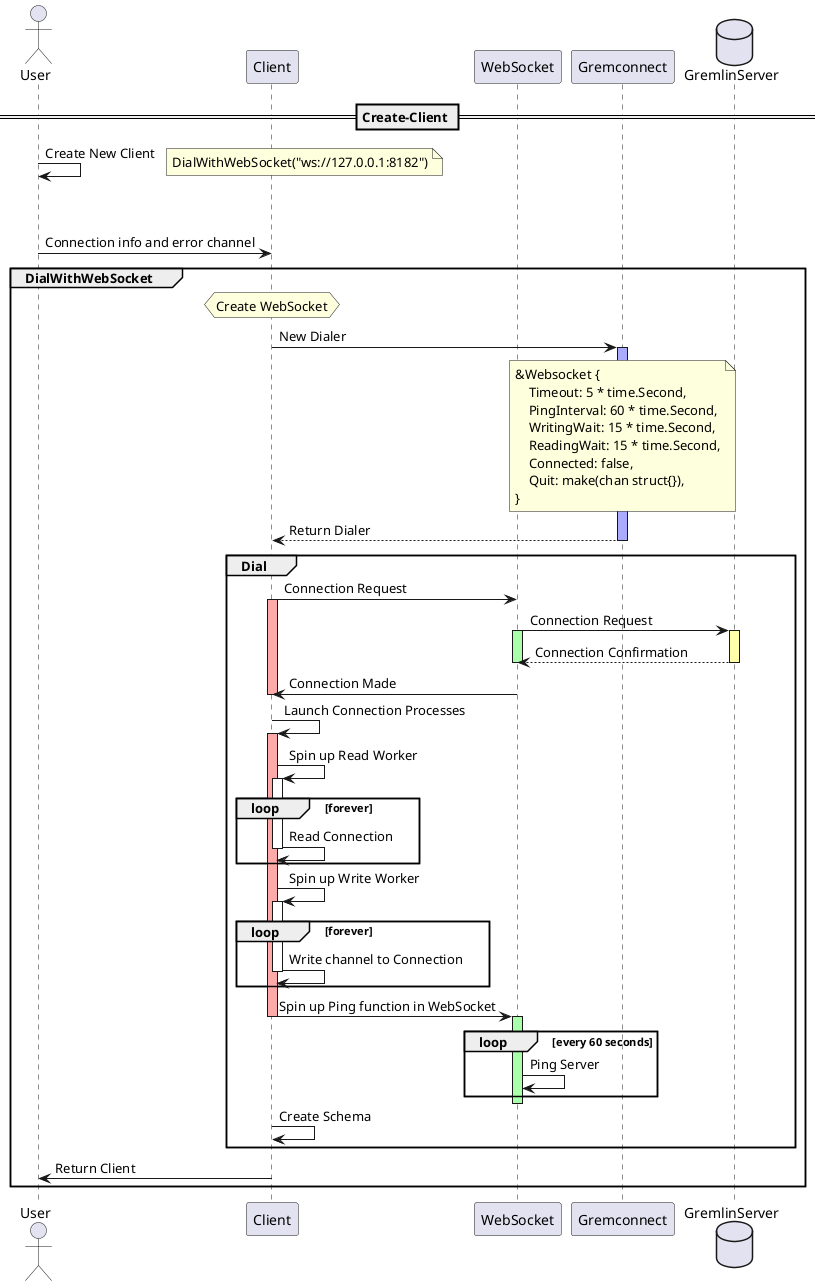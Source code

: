 @startuml DialWithWebSocket

actor User order 1
participant Client order 2
participant WebSocket order 3
participant Gremconnect order 4
database GremlinServer order 5

== Create-Client ==

User -> User : Create New Client

note right : DialWithWebSocket("ws://127.0.0.1:8182")

||45||

User -> Client : Connection info and error channel

group DialWithWebSocket

hnote over Client : Create WebSocket

Client -> Gremconnect : New Dialer
activate Gremconnect #AAAAFF

note over Gremconnect
&Websocket {
    Timeout: 5 * time.Second,
    PingInterval: 60 * time.Second,
    WritingWait: 15 * time.Second,
    ReadingWait: 15 * time.Second,
    Connected: false,
    Quit: make(chan struct{}),
}
end note

Gremconnect --> Client : Return Dialer

deactivate Gremconnect

group Dial

Client -> WebSocket : Connection Request
activate Client #FFAAAA

WebSocket -> GremlinServer : Connection Request
activate WebSocket #AAFFAA
activate GremlinServer #FFFFAA
GremlinServer --> WebSocket : Connection Confirmation
deactivate GremlinServer
deactivate WebSocket

WebSocket -> Client : Connection Made
deactivate Client #FFAAAA

Client -> Client : Launch Connection Processes
activate Client #FFAAAA
Client -> Client : Spin up Read Worker
activate Client
loop forever
Client -> Client : Read Connection
deactivate Client
end

Client -> Client : Spin up Write Worker
loop forever
activate Client
Client -> Client : Write channel to Connection
deactivate Client
end
Client -> WebSocket : Spin up Ping function in WebSocket
deactivate Client

activate WebSocket #AAFFAA
loop every 60 seconds
WebSocket -> WebSocket : Ping Server
end
deactivate WebSocket

Client -> Client : Create Schema
end

Client -> User : Return Client

end

@enduml